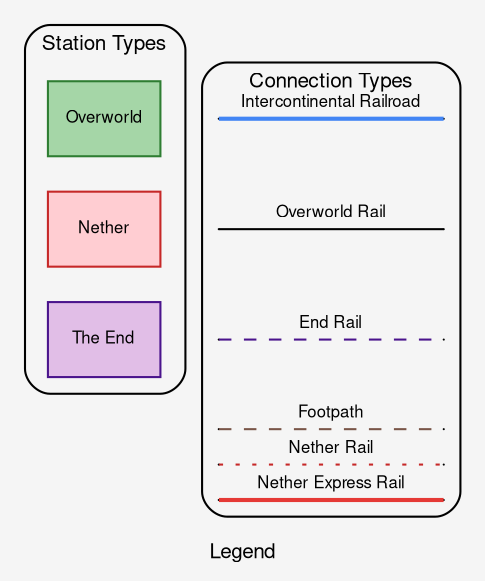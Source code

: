 digraph Legend {
    //newrank=true;
    graph [
        showboxes=2;
        bgcolor="#F5F5F5";
        fontname="Helvetica,Arial,sans-serif";
        label="Legend";
        fontcolor="black";
        fontsize=10;
        style=rounded;
        //ranksep="0.02 equally";
        ranksep=0.02;
    ];
    node [
        fontname="Helvetica,Arial,sans-serif";
        style=filled;
        fontcolor="black";
        fontsize=8;
        shape=box
    ];
    edge [
        fontname="Helvetica,Arial,sans-serif";
        fontsize=8
    ];

    rank=same;
    subgraph cluster_stations {
        label="Station Types";
        // Node Type Keys
        node [shape=box, style=filled, fontcolor="black", fontsize=8];
        Overworld_Key [label="Overworld", color="#2E7D32", fillcolor="#A5D6A7"];
        Nether_Key [label="Nether", color="#C62828", fillcolor="#FFCDD2"];
        End_Key [label="The End", color="#4A148C", fillcolor="#E1BEE7"];

        // Define vertical alignment
        edge [style=invis, len=0.5];
        Overworld_Key -> Nether_Key -> End_Key;
    }

    subgraph cluster_connections {
        label="Connection Types";
        //ranksep=1;

        // Node Type Keys
        //node [shape=box, style=filled, fontcolor="black", fontsize=8];
        //Overworld_Key [label="Overworld", color="#2E7D32", fillcolor="#A5D6A7"];
        //Nether_Key [label="Nether", color="#C62828", fillcolor="#FFCDD2"];
        //End_Key [label="The End", color="#4A148C", fillcolor="#E1BEE7"];

        // Invisible nodes for the connection column
        node [shape=point, width=0, height=0, label=""];
        Intercont_Start; Intercont_End;
        Overworld_Rail_Start; Overworld_Rail_End;
        End_Rail_Start; End_Rail_End;
        Footpath_Key_Start; Footpath_Key_End;
        Nether_Rail_Start; Nether_Rail_End;
        Nether_Express_Key_Start; Nether_Express_Key_End;

        // Ensure horizontal alignment for line style keys
        { rank=same; Intercont_Start; Intercont_End; }
        { rank=same; Overworld_Rail_Start; Overworld_Rail_End; }
        { rank=same; End_Rail_Start; End_Rail_End; }
        { rank=same; Footpath_Key_Start; Footpath_Key_End; }
        { rank=same; Nether_Express_Key_Start; Nether_Express_Key_End; }
        { rank=same; Nether_Rail_Start; Nether_Rail_End; }

        // Define vertical alignment
        edge [style=invis, len=0.5];
        //edge [minlen=1];
        //edge [ranksep=3];
        //edge [nodesep=1];
        Intercont_Start -> Overworld_Rail_Start -> End_Rail_Start -> Footpath_Key_Start -> Nether_Rail_Start -> Nether_Express_Key_Start;

        // Draw the visible edges for the legend line styles
        edge [dir=none, minlen=3];
        Intercont_Start -> Intercont_End [style=bold, color="#4285F4", label="Intercontinental Railroad"];
        Overworld_Rail_Start -> Overworld_Rail_End [style="", color="black", label="Overworld Rail"];
        End_Rail_Start -> End_Rail_End [style=dashed, color="#4A148C", label="End Rail"];
        Footpath_Key_Start -> Footpath_Key_End [style=dashed, color="#795548", label="Footpath"];
        Nether_Rail_Start -> Nether_Rail_End [style=dotted, color="#C62828", label="Nether Rail"];
        Nether_Express_Key_Start -> Nether_Express_Key_End [style=bold, color="#E53935", label="Nether Express Rail"];
    }
}
